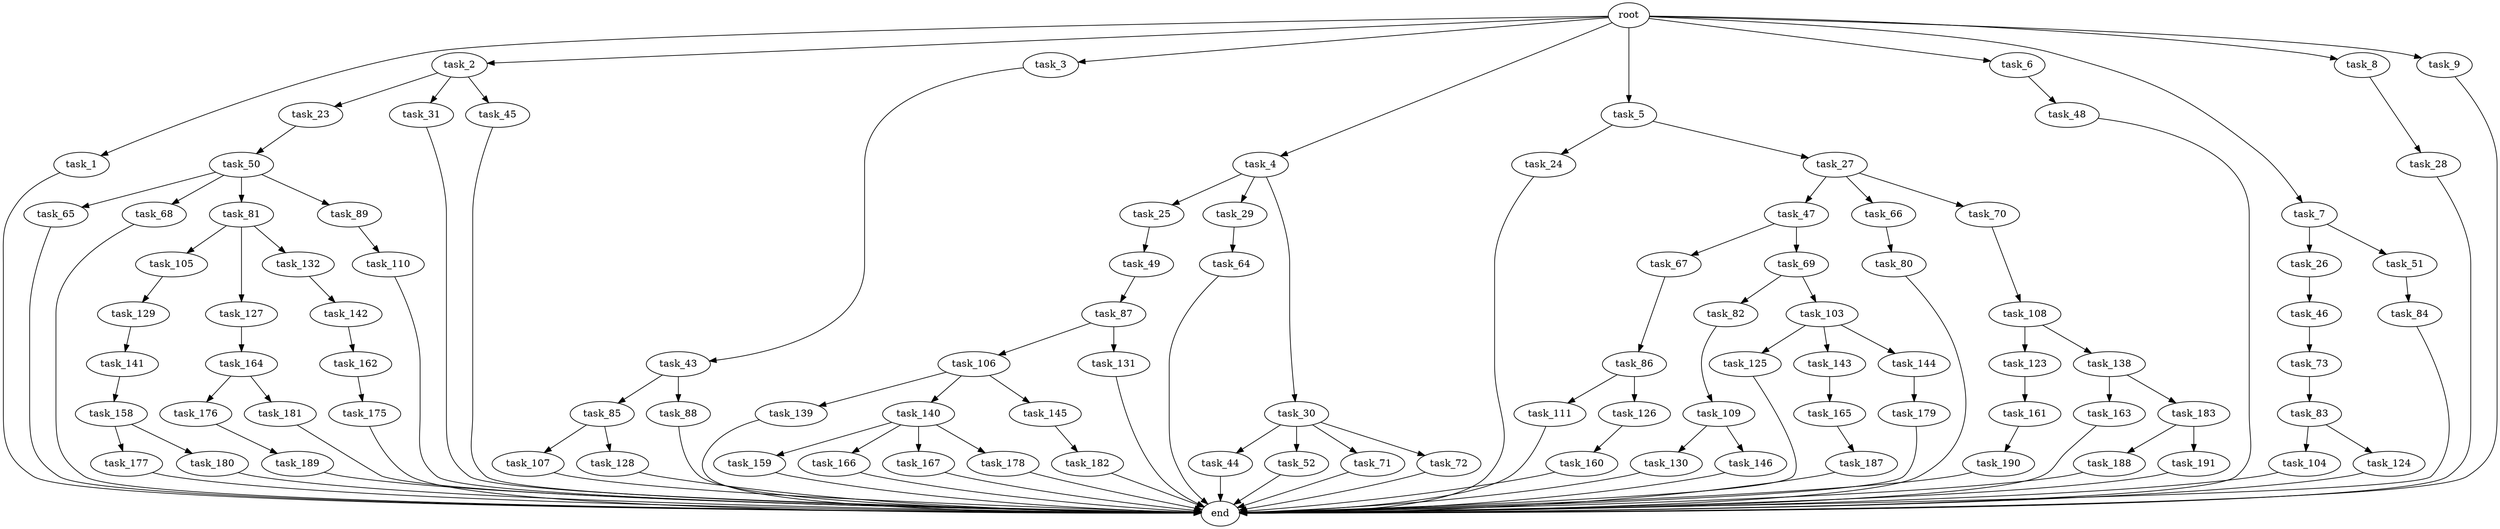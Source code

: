 digraph G {
  root [size="0.000000"];
  task_1 [size="10.240000"];
  task_2 [size="10.240000"];
  task_3 [size="10.240000"];
  task_4 [size="10.240000"];
  task_5 [size="10.240000"];
  task_6 [size="10.240000"];
  task_7 [size="10.240000"];
  task_8 [size="10.240000"];
  task_9 [size="10.240000"];
  task_23 [size="5497558138.880000"];
  task_24 [size="4209067950.080000"];
  task_25 [size="5497558138.880000"];
  task_26 [size="8589934592.000000"];
  task_27 [size="4209067950.080000"];
  task_28 [size="773094113.280000"];
  task_29 [size="5497558138.880000"];
  task_30 [size="5497558138.880000"];
  task_31 [size="5497558138.880000"];
  task_43 [size="1374389534.720000"];
  task_44 [size="2147483648.000000"];
  task_45 [size="5497558138.880000"];
  task_46 [size="1374389534.720000"];
  task_47 [size="5497558138.880000"];
  task_48 [size="773094113.280000"];
  task_49 [size="1374389534.720000"];
  task_50 [size="4209067950.080000"];
  task_51 [size="8589934592.000000"];
  task_52 [size="2147483648.000000"];
  task_64 [size="4209067950.080000"];
  task_65 [size="6957847019.520000"];
  task_66 [size="5497558138.880000"];
  task_67 [size="5497558138.880000"];
  task_68 [size="6957847019.520000"];
  task_69 [size="5497558138.880000"];
  task_70 [size="5497558138.880000"];
  task_71 [size="2147483648.000000"];
  task_72 [size="2147483648.000000"];
  task_73 [size="6957847019.520000"];
  task_80 [size="1374389534.720000"];
  task_81 [size="6957847019.520000"];
  task_82 [size="1374389534.720000"];
  task_83 [size="2147483648.000000"];
  task_84 [size="6957847019.520000"];
  task_85 [size="2147483648.000000"];
  task_86 [size="3092376453.120000"];
  task_87 [size="4209067950.080000"];
  task_88 [size="2147483648.000000"];
  task_89 [size="6957847019.520000"];
  task_103 [size="1374389534.720000"];
  task_104 [size="773094113.280000"];
  task_105 [size="2147483648.000000"];
  task_106 [size="5497558138.880000"];
  task_107 [size="4209067950.080000"];
  task_108 [size="6957847019.520000"];
  task_109 [size="4209067950.080000"];
  task_110 [size="8589934592.000000"];
  task_111 [size="3092376453.120000"];
  task_123 [size="773094113.280000"];
  task_124 [size="773094113.280000"];
  task_125 [size="5497558138.880000"];
  task_126 [size="3092376453.120000"];
  task_127 [size="2147483648.000000"];
  task_128 [size="4209067950.080000"];
  task_129 [size="343597383.680000"];
  task_130 [size="6957847019.520000"];
  task_131 [size="5497558138.880000"];
  task_132 [size="2147483648.000000"];
  task_138 [size="773094113.280000"];
  task_139 [size="343597383.680000"];
  task_140 [size="343597383.680000"];
  task_141 [size="773094113.280000"];
  task_142 [size="6957847019.520000"];
  task_143 [size="5497558138.880000"];
  task_144 [size="5497558138.880000"];
  task_145 [size="343597383.680000"];
  task_146 [size="6957847019.520000"];
  task_158 [size="6957847019.520000"];
  task_159 [size="6957847019.520000"];
  task_160 [size="3092376453.120000"];
  task_161 [size="8589934592.000000"];
  task_162 [size="6957847019.520000"];
  task_163 [size="343597383.680000"];
  task_164 [size="2147483648.000000"];
  task_165 [size="773094113.280000"];
  task_166 [size="6957847019.520000"];
  task_167 [size="6957847019.520000"];
  task_175 [size="1374389534.720000"];
  task_176 [size="1374389534.720000"];
  task_177 [size="2147483648.000000"];
  task_178 [size="6957847019.520000"];
  task_179 [size="6957847019.520000"];
  task_180 [size="2147483648.000000"];
  task_181 [size="1374389534.720000"];
  task_182 [size="773094113.280000"];
  task_183 [size="343597383.680000"];
  task_187 [size="1374389534.720000"];
  task_188 [size="343597383.680000"];
  task_189 [size="6957847019.520000"];
  task_190 [size="2147483648.000000"];
  task_191 [size="343597383.680000"];
  end [size="0.000000"];

  root -> task_1 [size="1.000000"];
  root -> task_2 [size="1.000000"];
  root -> task_3 [size="1.000000"];
  root -> task_4 [size="1.000000"];
  root -> task_5 [size="1.000000"];
  root -> task_6 [size="1.000000"];
  root -> task_7 [size="1.000000"];
  root -> task_8 [size="1.000000"];
  root -> task_9 [size="1.000000"];
  task_1 -> end [size="1.000000"];
  task_2 -> task_23 [size="536870912.000000"];
  task_2 -> task_31 [size="536870912.000000"];
  task_2 -> task_45 [size="536870912.000000"];
  task_3 -> task_43 [size="134217728.000000"];
  task_4 -> task_25 [size="536870912.000000"];
  task_4 -> task_29 [size="536870912.000000"];
  task_4 -> task_30 [size="536870912.000000"];
  task_5 -> task_24 [size="411041792.000000"];
  task_5 -> task_27 [size="411041792.000000"];
  task_6 -> task_48 [size="75497472.000000"];
  task_7 -> task_26 [size="838860800.000000"];
  task_7 -> task_51 [size="838860800.000000"];
  task_8 -> task_28 [size="75497472.000000"];
  task_9 -> end [size="1.000000"];
  task_23 -> task_50 [size="411041792.000000"];
  task_24 -> end [size="1.000000"];
  task_25 -> task_49 [size="134217728.000000"];
  task_26 -> task_46 [size="134217728.000000"];
  task_27 -> task_47 [size="536870912.000000"];
  task_27 -> task_66 [size="536870912.000000"];
  task_27 -> task_70 [size="536870912.000000"];
  task_28 -> end [size="1.000000"];
  task_29 -> task_64 [size="411041792.000000"];
  task_30 -> task_44 [size="209715200.000000"];
  task_30 -> task_52 [size="209715200.000000"];
  task_30 -> task_71 [size="209715200.000000"];
  task_30 -> task_72 [size="209715200.000000"];
  task_31 -> end [size="1.000000"];
  task_43 -> task_85 [size="209715200.000000"];
  task_43 -> task_88 [size="209715200.000000"];
  task_44 -> end [size="1.000000"];
  task_45 -> end [size="1.000000"];
  task_46 -> task_73 [size="679477248.000000"];
  task_47 -> task_67 [size="536870912.000000"];
  task_47 -> task_69 [size="536870912.000000"];
  task_48 -> end [size="1.000000"];
  task_49 -> task_87 [size="411041792.000000"];
  task_50 -> task_65 [size="679477248.000000"];
  task_50 -> task_68 [size="679477248.000000"];
  task_50 -> task_81 [size="679477248.000000"];
  task_50 -> task_89 [size="679477248.000000"];
  task_51 -> task_84 [size="679477248.000000"];
  task_52 -> end [size="1.000000"];
  task_64 -> end [size="1.000000"];
  task_65 -> end [size="1.000000"];
  task_66 -> task_80 [size="134217728.000000"];
  task_67 -> task_86 [size="301989888.000000"];
  task_68 -> end [size="1.000000"];
  task_69 -> task_82 [size="134217728.000000"];
  task_69 -> task_103 [size="134217728.000000"];
  task_70 -> task_108 [size="679477248.000000"];
  task_71 -> end [size="1.000000"];
  task_72 -> end [size="1.000000"];
  task_73 -> task_83 [size="209715200.000000"];
  task_80 -> end [size="1.000000"];
  task_81 -> task_105 [size="209715200.000000"];
  task_81 -> task_127 [size="209715200.000000"];
  task_81 -> task_132 [size="209715200.000000"];
  task_82 -> task_109 [size="411041792.000000"];
  task_83 -> task_104 [size="75497472.000000"];
  task_83 -> task_124 [size="75497472.000000"];
  task_84 -> end [size="1.000000"];
  task_85 -> task_107 [size="411041792.000000"];
  task_85 -> task_128 [size="411041792.000000"];
  task_86 -> task_111 [size="301989888.000000"];
  task_86 -> task_126 [size="301989888.000000"];
  task_87 -> task_106 [size="536870912.000000"];
  task_87 -> task_131 [size="536870912.000000"];
  task_88 -> end [size="1.000000"];
  task_89 -> task_110 [size="838860800.000000"];
  task_103 -> task_125 [size="536870912.000000"];
  task_103 -> task_143 [size="536870912.000000"];
  task_103 -> task_144 [size="536870912.000000"];
  task_104 -> end [size="1.000000"];
  task_105 -> task_129 [size="33554432.000000"];
  task_106 -> task_139 [size="33554432.000000"];
  task_106 -> task_140 [size="33554432.000000"];
  task_106 -> task_145 [size="33554432.000000"];
  task_107 -> end [size="1.000000"];
  task_108 -> task_123 [size="75497472.000000"];
  task_108 -> task_138 [size="75497472.000000"];
  task_109 -> task_130 [size="679477248.000000"];
  task_109 -> task_146 [size="679477248.000000"];
  task_110 -> end [size="1.000000"];
  task_111 -> end [size="1.000000"];
  task_123 -> task_161 [size="838860800.000000"];
  task_124 -> end [size="1.000000"];
  task_125 -> end [size="1.000000"];
  task_126 -> task_160 [size="301989888.000000"];
  task_127 -> task_164 [size="209715200.000000"];
  task_128 -> end [size="1.000000"];
  task_129 -> task_141 [size="75497472.000000"];
  task_130 -> end [size="1.000000"];
  task_131 -> end [size="1.000000"];
  task_132 -> task_142 [size="679477248.000000"];
  task_138 -> task_163 [size="33554432.000000"];
  task_138 -> task_183 [size="33554432.000000"];
  task_139 -> end [size="1.000000"];
  task_140 -> task_159 [size="679477248.000000"];
  task_140 -> task_166 [size="679477248.000000"];
  task_140 -> task_167 [size="679477248.000000"];
  task_140 -> task_178 [size="679477248.000000"];
  task_141 -> task_158 [size="679477248.000000"];
  task_142 -> task_162 [size="679477248.000000"];
  task_143 -> task_165 [size="75497472.000000"];
  task_144 -> task_179 [size="679477248.000000"];
  task_145 -> task_182 [size="75497472.000000"];
  task_146 -> end [size="1.000000"];
  task_158 -> task_177 [size="209715200.000000"];
  task_158 -> task_180 [size="209715200.000000"];
  task_159 -> end [size="1.000000"];
  task_160 -> end [size="1.000000"];
  task_161 -> task_190 [size="209715200.000000"];
  task_162 -> task_175 [size="134217728.000000"];
  task_163 -> end [size="1.000000"];
  task_164 -> task_176 [size="134217728.000000"];
  task_164 -> task_181 [size="134217728.000000"];
  task_165 -> task_187 [size="134217728.000000"];
  task_166 -> end [size="1.000000"];
  task_167 -> end [size="1.000000"];
  task_175 -> end [size="1.000000"];
  task_176 -> task_189 [size="679477248.000000"];
  task_177 -> end [size="1.000000"];
  task_178 -> end [size="1.000000"];
  task_179 -> end [size="1.000000"];
  task_180 -> end [size="1.000000"];
  task_181 -> end [size="1.000000"];
  task_182 -> end [size="1.000000"];
  task_183 -> task_188 [size="33554432.000000"];
  task_183 -> task_191 [size="33554432.000000"];
  task_187 -> end [size="1.000000"];
  task_188 -> end [size="1.000000"];
  task_189 -> end [size="1.000000"];
  task_190 -> end [size="1.000000"];
  task_191 -> end [size="1.000000"];
}
